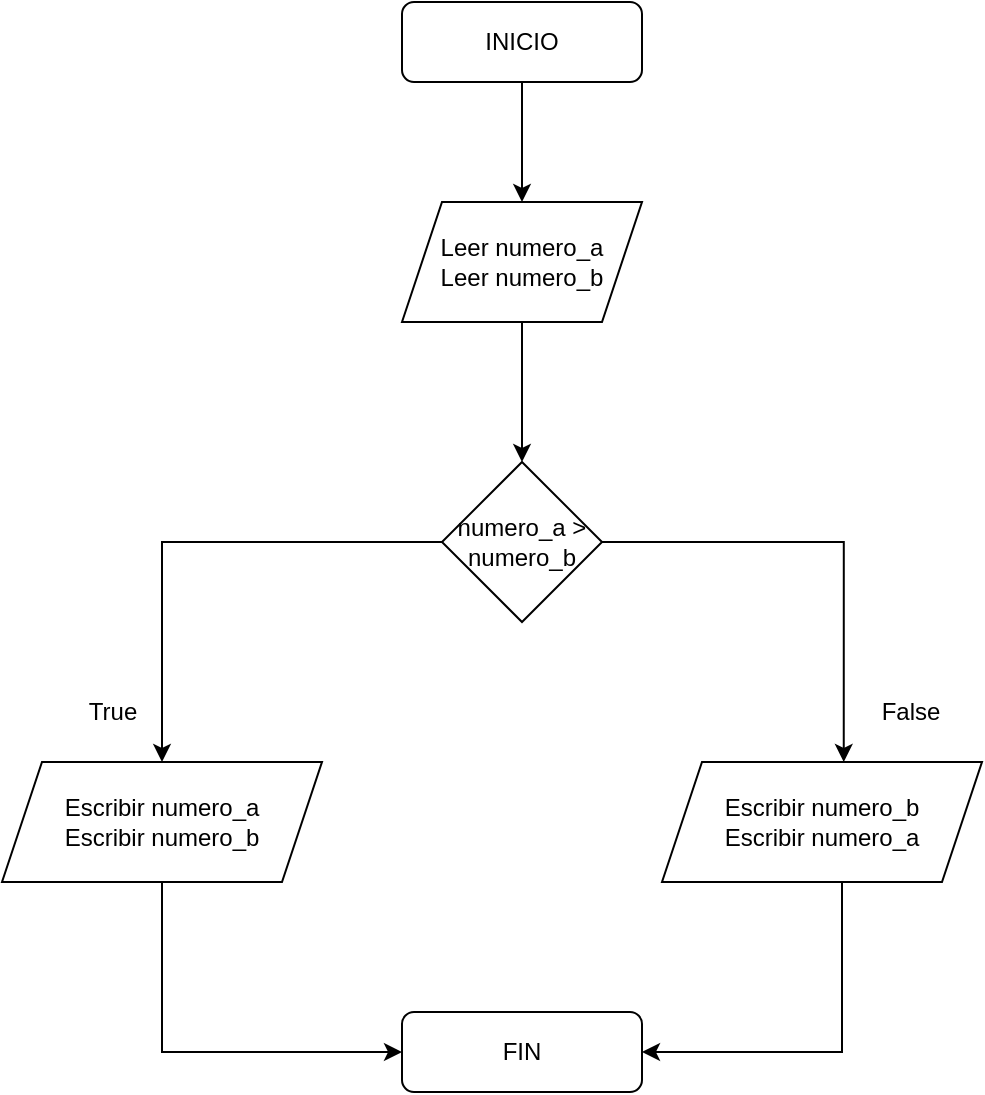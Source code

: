 <mxfile version="20.3.6" type="onedrive"><diagram id="C5RBs43oDa-KdzZeNtuy" name="Page-1"><mxGraphModel grid="1" page="1" gridSize="10" guides="1" tooltips="1" connect="1" arrows="1" fold="1" pageScale="1" pageWidth="827" pageHeight="1169" math="0" shadow="0"><root><mxCell id="WIyWlLk6GJQsqaUBKTNV-0"/><mxCell id="WIyWlLk6GJQsqaUBKTNV-1" parent="WIyWlLk6GJQsqaUBKTNV-0"/><mxCell id="HEf1a8SZv6U6TUF3hFMt-0" style="edgeStyle=orthogonalEdgeStyle;rounded=0;orthogonalLoop=1;jettySize=auto;html=1;" edge="1" parent="WIyWlLk6GJQsqaUBKTNV-1" source="HEf1a8SZv6U6TUF3hFMt-1" target="HEf1a8SZv6U6TUF3hFMt-4"><mxGeometry relative="1" as="geometry"/></mxCell><mxCell id="HEf1a8SZv6U6TUF3hFMt-1" value="INICIO" style="rounded=1;whiteSpace=wrap;html=1;fontSize=12;glass=0;strokeWidth=1;shadow=0;" vertex="1" parent="WIyWlLk6GJQsqaUBKTNV-1"><mxGeometry x="160" y="80" width="120" height="40" as="geometry"/></mxCell><mxCell id="HEf1a8SZv6U6TUF3hFMt-2" value="FIN" style="rounded=1;whiteSpace=wrap;html=1;fontSize=12;glass=0;strokeWidth=1;shadow=0;" vertex="1" parent="WIyWlLk6GJQsqaUBKTNV-1"><mxGeometry x="160" y="585" width="120" height="40" as="geometry"/></mxCell><mxCell id="HEf1a8SZv6U6TUF3hFMt-3" style="edgeStyle=orthogonalEdgeStyle;rounded=0;orthogonalLoop=1;jettySize=auto;html=1;entryX=0.5;entryY=0;entryDx=0;entryDy=0;" edge="1" parent="WIyWlLk6GJQsqaUBKTNV-1" source="HEf1a8SZv6U6TUF3hFMt-4" target="HEf1a8SZv6U6TUF3hFMt-19"><mxGeometry relative="1" as="geometry"><mxPoint x="220" y="280" as="targetPoint"/><Array as="points"><mxPoint x="220" y="310"/></Array></mxGeometry></mxCell><mxCell id="HEf1a8SZv6U6TUF3hFMt-4" value="Leer numero_a&lt;br&gt;Leer numero_b" style="shape=parallelogram;perimeter=parallelogramPerimeter;whiteSpace=wrap;html=1;fixedSize=1;" vertex="1" parent="WIyWlLk6GJQsqaUBKTNV-1"><mxGeometry x="160" y="180" width="120" height="60" as="geometry"/></mxCell><mxCell id="HEf1a8SZv6U6TUF3hFMt-26" style="edgeStyle=orthogonalEdgeStyle;rounded=0;orthogonalLoop=1;jettySize=auto;html=1;entryX=0;entryY=0.5;entryDx=0;entryDy=0;" edge="1" parent="WIyWlLk6GJQsqaUBKTNV-1" source="HEf1a8SZv6U6TUF3hFMt-9" target="HEf1a8SZv6U6TUF3hFMt-2"><mxGeometry relative="1" as="geometry"><Array as="points"><mxPoint x="40" y="605"/></Array></mxGeometry></mxCell><mxCell id="HEf1a8SZv6U6TUF3hFMt-9" value="Escribir numero_a&lt;br&gt;Escribir numero_b" style="shape=parallelogram;perimeter=parallelogramPerimeter;whiteSpace=wrap;html=1;fixedSize=1;" vertex="1" parent="WIyWlLk6GJQsqaUBKTNV-1"><mxGeometry x="-40" y="460" width="160" height="60" as="geometry"/></mxCell><mxCell id="HEf1a8SZv6U6TUF3hFMt-21" style="edgeStyle=orthogonalEdgeStyle;rounded=0;orthogonalLoop=1;jettySize=auto;html=1;" edge="1" parent="WIyWlLk6GJQsqaUBKTNV-1" source="HEf1a8SZv6U6TUF3hFMt-19" target="HEf1a8SZv6U6TUF3hFMt-9"><mxGeometry relative="1" as="geometry"/></mxCell><mxCell id="HEf1a8SZv6U6TUF3hFMt-29" style="edgeStyle=orthogonalEdgeStyle;rounded=0;orthogonalLoop=1;jettySize=auto;html=1;entryX=0.568;entryY=0;entryDx=0;entryDy=0;entryPerimeter=0;" edge="1" parent="WIyWlLk6GJQsqaUBKTNV-1" source="HEf1a8SZv6U6TUF3hFMt-19" target="HEf1a8SZv6U6TUF3hFMt-22"><mxGeometry relative="1" as="geometry"/></mxCell><mxCell id="HEf1a8SZv6U6TUF3hFMt-19" value="numero_a &amp;gt; numero_b" style="rhombus;whiteSpace=wrap;html=1;" vertex="1" parent="WIyWlLk6GJQsqaUBKTNV-1"><mxGeometry x="180" y="310" width="80" height="80" as="geometry"/></mxCell><mxCell id="HEf1a8SZv6U6TUF3hFMt-30" style="edgeStyle=orthogonalEdgeStyle;rounded=0;orthogonalLoop=1;jettySize=auto;html=1;entryX=1;entryY=0.5;entryDx=0;entryDy=0;" edge="1" parent="WIyWlLk6GJQsqaUBKTNV-1" source="HEf1a8SZv6U6TUF3hFMt-22" target="HEf1a8SZv6U6TUF3hFMt-2"><mxGeometry relative="1" as="geometry"><Array as="points"><mxPoint x="380" y="605"/></Array></mxGeometry></mxCell><mxCell id="HEf1a8SZv6U6TUF3hFMt-22" value="Escribir numero_b&lt;br&gt;Escribir numero_a" style="shape=parallelogram;perimeter=parallelogramPerimeter;whiteSpace=wrap;html=1;fixedSize=1;" vertex="1" parent="WIyWlLk6GJQsqaUBKTNV-1"><mxGeometry x="290" y="460" width="160" height="60" as="geometry"/></mxCell><mxCell id="HEf1a8SZv6U6TUF3hFMt-24" value="True" style="text;html=1;align=center;verticalAlign=middle;resizable=0;points=[];autosize=1;strokeColor=none;fillColor=none;" vertex="1" parent="WIyWlLk6GJQsqaUBKTNV-1"><mxGeometry x="-10" y="420" width="50" height="30" as="geometry"/></mxCell><mxCell id="HEf1a8SZv6U6TUF3hFMt-25" value="False" style="text;html=1;align=center;verticalAlign=middle;resizable=0;points=[];autosize=1;strokeColor=none;fillColor=none;" vertex="1" parent="WIyWlLk6GJQsqaUBKTNV-1"><mxGeometry x="389" y="420" width="50" height="30" as="geometry"/></mxCell></root></mxGraphModel></diagram></mxfile>